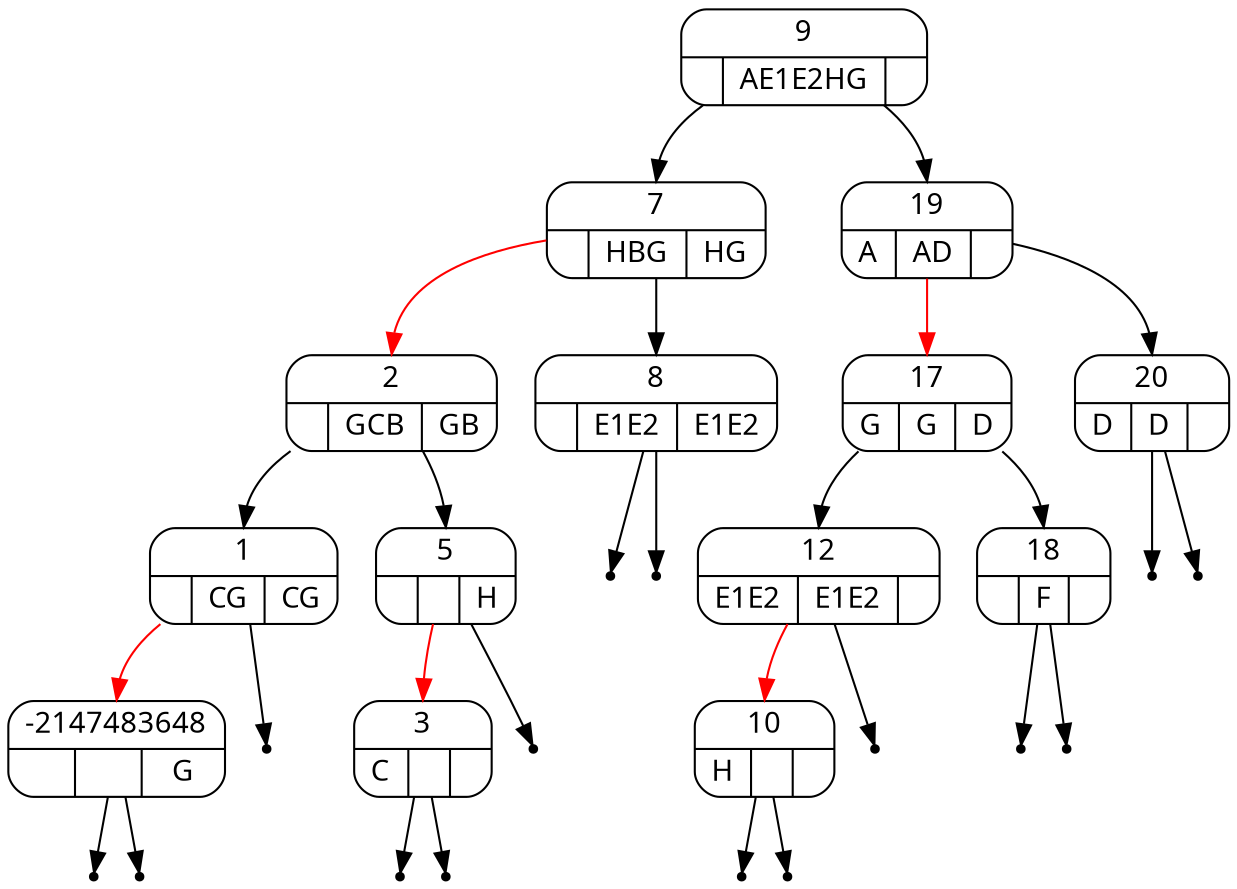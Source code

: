 digraph IntervalBinarySearchTree {
	node [shape=record, style=rounded];
	struct0 [fontname=consola, label="{<key> 9|{|A
E1
E2
H
G|}}"];
	struct1 [fontname=consola, label="{<key> 7|{|H
B
G|H
G}}"];
	struct0 -> struct1:n [color=black];
	struct2 [fontname=consola, label="{<key> 2|{|G
C
B|G
B}}"];
	struct1 -> struct2:n [color=red];
	struct3 [fontname=consola, label="{<key> 1|{|C
G|C
G}}"];
	struct2 -> struct3:n [color=black];
	struct4 [fontname=consola, label="{<key> -2147483648|{||G}}"];
	struct3 -> struct4:n [color=red];
	leaf0 [shape=point];
	struct4:left -> leaf0;
	leaf1 [shape=point];
	struct4:right -> leaf1;
	leaf2 [shape=point];
	struct3:right -> leaf2;
	struct5 [fontname=consola, label="{<key> 5|{||H}}"];
	struct2 -> struct5:n [color=black];
	struct6 [fontname=consola, label="{<key> 3|{C||}}"];
	struct5 -> struct6:n [color=red];
	leaf3 [shape=point];
	struct6:left -> leaf3;
	leaf4 [shape=point];
	struct6:right -> leaf4;
	leaf5 [shape=point];
	struct5:right -> leaf5;
	struct7 [fontname=consola, label="{<key> 8|{|E1
E2|E1
E2}}"];
	struct1 -> struct7:n [color=black];
	leaf6 [shape=point];
	struct7:left -> leaf6;
	leaf7 [shape=point];
	struct7:right -> leaf7;
	struct8 [fontname=consola, label="{<key> 19|{A|A
D|}}"];
	struct0 -> struct8:n [color=black];
	struct9 [fontname=consola, label="{<key> 17|{G|G|D}}"];
	struct8 -> struct9:n [color=red];
	struct10 [fontname=consola, label="{<key> 12|{E1
E2|E1
E2|}}"];
	struct9 -> struct10:n [color=black];
	struct11 [fontname=consola, label="{<key> 10|{H||}}"];
	struct10 -> struct11:n [color=red];
	leaf8 [shape=point];
	struct11:left -> leaf8;
	leaf9 [shape=point];
	struct11:right -> leaf9;
	leaf10 [shape=point];
	struct10:right -> leaf10;
	struct12 [fontname=consola, label="{<key> 18|{|F|}}"];
	struct9 -> struct12:n [color=black];
	leaf11 [shape=point];
	struct12:left -> leaf11;
	leaf12 [shape=point];
	struct12:right -> leaf12;
	struct13 [fontname=consola, label="{<key> 20|{D|D|}}"];
	struct8 -> struct13:n [color=black];
	leaf13 [shape=point];
	struct13:left -> leaf13;
	leaf14 [shape=point];
	struct13:right -> leaf14;
}
